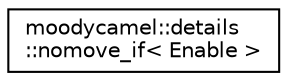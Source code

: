 digraph "Graphical Class Hierarchy"
{
 // LATEX_PDF_SIZE
  edge [fontname="Helvetica",fontsize="10",labelfontname="Helvetica",labelfontsize="10"];
  node [fontname="Helvetica",fontsize="10",shape=record];
  rankdir="LR";
  Node0 [label="moodycamel::details\l::nomove_if\< Enable \>",height=0.2,width=0.4,color="black", fillcolor="white", style="filled",URL="$structmoodycamel_1_1details_1_1nomove__if.html",tooltip=" "];
}
